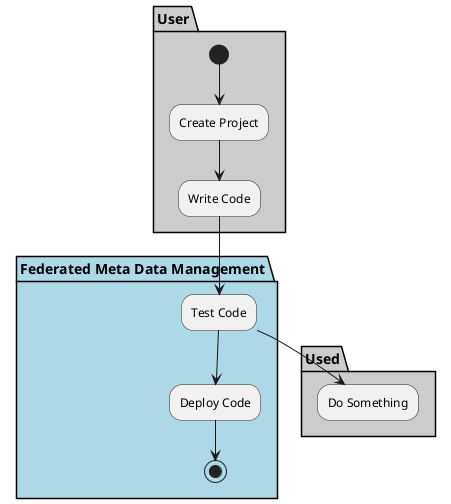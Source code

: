 @startuml

partition "Federated Meta Data Management" {

}

partition User #cccccc {
  (*) --> "Create Project"
  --> "Write Code"
}

partition "Federated Meta Data Management" #lightblue {
  "Write Code" --> "Test Code"
  "Test Code" --> "Deploy Code"
  "Deploy Code" --> (*)
}

partition Used #cccccc {
  "Test Code" --> "Do Something"
}

@enduml
